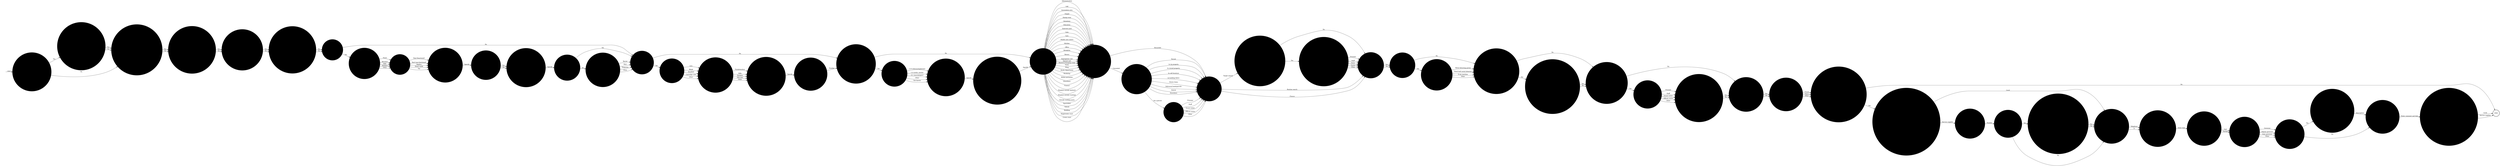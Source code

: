 digraph OLD_FIREARM_ETC {  rankdir=LR;
  node [shape = circle];
  START_NODE [label="", shape=none];
  START_NODE -> 44776 [label = "start"];
  END_NODE [label="END", shape="doublecircle"];
  44123 [label = "How was the item found?", style="filled", color="#DDD"];
  44123 -> 44637 [label = "Target search", style="filled", color="#DDD"];
  44123 -> 44980 [label = "Routine search", style="filled", color="#DDD"];
  44123 -> 44980 [label = "Chance", style="filled", color="#DDD"];
  44160 [label = "What was the country of manufacture of the spray?", style="filled", color="#DDD"];
  44160 -> 44526 [label = "Specify", style="filled", color="#DDD"];
  44172 [label = "Was a chemical incapacitant spray found?", style="filled", color="#DDD"];
  44172 -> 44548 [label = "Yes", style="filled", color="#DDD"];
  44172 -> 44526 [label = "No", style="filled", color="#DDD"];
  44189 [label = "Was the firearm an automatic?", style="filled", color="#DDD"];
  44189 -> 44846 [label = "Yes", style="filled", color="#DDD"];
  44189 -> 44846 [label = "No", style="filled", color="#DDD"];
  44193 [label = "Was the telephone/it system shut down during the incident?", style="filled", color="#DDD"];
  44193 -> 44451 [label = "Yes", style="filled", color="#DDD"];
  44193 -> END_NODE [label = "No", style="filled", color="#DDD"];
  44208 [label = "Is there any suspicion of trafficking?", style="filled", color="#DDD"];
  44208 -> 45049 [label = "Yes", style="filled", color="#DDD"];
  44208 -> 45049 [label = "No", style="filled", color="#DDD"];
  44209 [label = "Was the system re-activated locally or by the service supplier?", style="filled", color="#DDD"];
  44209 -> END_NODE [label = "Local", style="filled", color="#DDD"];
  44209 -> END_NODE [label = "Service supplier", style="filled", color="#DDD"];
  44323 [label = "Describe what was compromised and by whom", style="filled", color="#DDD"];
  44323 -> 44779 [label = "Description", style="filled", color="#DDD"];
  44330 [label = "Has the service supplier been notified of a replacement keyword?", style="filled", color="#DDD"];
  44330 -> 44755 [label = "Yes", style="filled", color="#DDD"];
  44330 -> 44755 [label = "No", style="filled", color="#DDD"];
  44390 [label = "What type of ammunition was found?", style="filled", color="#DDD"];
  44390 -> 44698 [label = "Pistol/revolver", style="filled", color="#DDD"];
  44390 -> 44698 [label = "Rifle", style="filled", color="#DDD"];
  44390 -> 44698 [label = "Shotgun", style="filled", color="#DDD"];
  44390 -> 44698 [label = "Hilti gun", style="filled", color="#DDD"];
  44390 -> 44698 [label = "Other", style="filled", color="#DDD"];
  44398 [label = "What time was the system shut down?", style="filled", color="#DDD"];
  44398 -> 44964 [label = "Enter time", style="filled", color="#DDD"];
  44430 [label = "How many rounds etc were found?", style="filled", color="#DDD"];
  44430 -> 44172 [label = "Number", style="filled", color="#DDD"];
  44446 [label = "Has any person been arrested by the police?", style="filled", color="#DDD"];
  44446 -> 44524 [label = "Yes", style="filled", color="#DDD"];
  44446 -> 44208 [label = "No", style="filled", color="#DDD"];
  44451 [label = "Was the telephone/it system shut down locally or by the service supplier?", style="filled", color="#DDD"];
  44451 -> 44755 [label = "Local", style="filled", color="#DDD"];
  44451 -> 44988 [label = "Service supplier", style="filled", color="#DDD"];
  44455 [label = "What was the source of the information/intelligence?", style="filled", color="#DDD"];
  44455 -> 44980 [label = "Prisoner", style="filled", color="#DDD"];
  44455 -> 44980 [label = "Staff", style="filled", color="#DDD"];
  44455 -> 44980 [label = "Police", style="filled", color="#DDD"];
  44455 -> 44980 [label = "Visitor", style="filled", color="#DDD"];
  44455 -> 44980 [label = "Other", style="filled", color="#DDD"];
  44470 [label = "Was the item concealed/discarded?", style="filled", color="#DDD"];
  44470 -> 45102 [label = "Concealed", style="filled", color="#DDD"];
  44470 -> 44123 [label = "Discarded", style="filled", color="#DDD"];
  44473 [label = "Is there any media interest in this incident?", style="filled", color="#DDD"];
  44473 -> 44676 [label = "Yes", style="filled", color="#DDD"];
  44473 -> 44676 [label = "No", style="filled", color="#DDD"];
  44504 [label = "What was the calibre of the firearm?", style="filled", color="#DDD"];
  44504 -> 44189 [label = "Specify", style="filled", color="#DDD"];
  44513 [label = "Is the incident the subject of a police investigation?", style="filled", color="#DDD"];
  44513 -> 45000 [label = "Yes", style="filled", color="#DDD"];
  44513 -> 45000 [label = "No", style="filled", color="#DDD"];
  44524 [label = "Describe the person arrested", style="filled", color="#DDD"];
  44524 -> 44874 [label = "Prisoner", style="filled", color="#DDD"];
  44524 -> 44874 [label = "Staff", style="filled", color="#DDD"];
  44524 -> 44874 [label = "Social visitor", style="filled", color="#DDD"];
  44524 -> 44874 [label = "Official visitor", style="filled", color="#DDD"];
  44524 -> 44874 [label = "Other", style="filled", color="#DDD"];
  44526 [label = "Where was the item found?", style="filled", color="#DDD"];
  44526 -> 44470 [label = "Administration", style="filled", color="#DDD"];
  44526 -> 44470 [label = "Cell", style="filled", color="#DDD"];
  44526 -> 44470 [label = "Association area", style="filled", color="#DDD"];
  44526 -> 44470 [label = "Chapel", style="filled", color="#DDD"];
  44526 -> 44470 [label = "Dining room", style="filled", color="#DDD"];
  44526 -> 44470 [label = "Dormitory", style="filled", color="#DDD"];
  44526 -> 44470 [label = "Education", style="filled", color="#DDD"];
  44526 -> 44470 [label = "Exercise yard", style="filled", color="#DDD"];
  44526 -> 44470 [label = "Gate", style="filled", color="#DDD"];
  44526 -> 44470 [label = "Gym", style="filled", color="#DDD"];
  44526 -> 44470 [label = "Health care centre", style="filled", color="#DDD"];
  44526 -> 44470 [label = "Kitchen", style="filled", color="#DDD"];
  44526 -> 44470 [label = "Office", style="filled", color="#DDD"];
  44526 -> 44470 [label = "Reception", style="filled", color="#DDD"];
  44526 -> 44470 [label = "Recess", style="filled", color="#DDD"];
  44526 -> 44470 [label = "Segregation unit", style="filled", color="#DDD"];
  44526 -> 44470 [label = "Special unit", style="filled", color="#DDD"];
  44526 -> 44470 [label = "Showers/changing room", style="filled", color="#DDD"];
  44526 -> 44470 [label = "Visits", style="filled", color="#DDD"];
  44526 -> 44470 [label = "Wing", style="filled", color="#DDD"];
  44526 -> 44470 [label = "Works department", style="filled", color="#DDD"];
  44526 -> 44470 [label = "Workshop", style="filled", color="#DDD"];
  44526 -> 44470 [label = "Within perimeter", style="filled", color="#DDD"];
  44526 -> 44470 [label = "Elsewhere", style="filled", color="#DDD"];
  44526 -> 44470 [label = "Funeral", style="filled", color="#DDD"];
  44526 -> 44470 [label = "Hospital outside (patient)", style="filled", color="#DDD"];
  44526 -> 44470 [label = "Hospital outside (visiting)", style="filled", color="#DDD"];
  44526 -> 44470 [label = "Outside working party", style="filled", color="#DDD"];
  44526 -> 44470 [label = "Sportsfield", style="filled", color="#DDD"];
  44526 -> 44470 [label = "Vehicle", style="filled", color="#DDD"];
  44526 -> 44470 [label = "Wedding", style="filled", color="#DDD"];
  44526 -> 44470 [label = "Magistrates court", style="filled", color="#DDD"];
  44526 -> 44470 [label = "Crown court", style="filled", color="#DDD"];
  44548 [label = "Describe the type of spray", style="filled", color="#DDD"];
  44548 -> 44622 [label = "C.N (chloracetopheone)", style="filled", color="#DDD"];
  44548 -> 44622 [label = "C.S (ortho..nitrile)", style="filled", color="#DDD"];
  44548 -> 44622 [label = "O.C (mace/pepper)", style="filled", color="#DDD"];
  44548 -> 44622 [label = "Other", style="filled", color="#DDD"];
  44548 -> 44622 [label = "Not known", style="filled", color="#DDD"];
  44622 [label = "What was the brand name of the spray?", style="filled", color="#DDD"];
  44622 -> 44160 [label = "Specify", style="filled", color="#DDD"];
  44624 [label = "Can items be attributed to a particular prisoner?", style="filled", color="#DDD"];
  44624 -> 44692 [label = "Yes", style="filled", color="#DDD"];
  44624 -> 44446 [label = "No", style="filled", color="#DDD"];
  44637 [label = "Was the search as a result of information/intelligence?", style="filled", color="#DDD"];
  44637 -> 44455 [label = "Yes", style="filled", color="#DDD"];
  44637 -> 44980 [label = "No", style="filled", color="#DDD"];
  44676 [label = "Has the prison service press office been informed?", style="filled", color="#DDD"];
  44676 -> 45026 [label = "Yes", style="filled", color="#DDD"];
  44676 -> 45026 [label = "No", style="filled", color="#DDD"];
  44692 [label = "Has the prisoner been entered on the inmate involvement?", style="filled", color="#DDD"];
  44692 -> 44446 [label = "Yes", style="filled", color="#DDD"];
  44692 -> 44446 [label = "No", style="filled", color="#DDD"];
  44698 [label = "What was the calibre of the ammunition?", style="filled", color="#DDD"];
  44698 -> 44430 [label = "Specify", style="filled", color="#DDD"];
  44703 [label = "Was ammunition found?", style="filled", color="#DDD"];
  44703 -> 44870 [label = "Yes", style="filled", color="#DDD"];
  44703 -> 44172 [label = "No", style="filled", color="#DDD"];
  44755 [label = "Indicate the nature of the shut down", style="filled", color="#DDD"];
  44755 -> 44398 [label = "Telephony", style="filled", color="#DDD"];
  44755 -> 44398 [label = "It", style="filled", color="#DDD"];
  44776 [label = "Were the police informed of the incident?", style="filled", color="#DDD"];
  44776 -> 44513 [label = "Yes", style="filled", color="#DDD"];
  44776 -> 45000 [label = "No", style="filled", color="#DDD"];
  44779 [label = "When was the system re-activated?", style="filled", color="#DDD"];
  44779 -> 44209 [label = "Enter comment and date", style="filled", color="#DDD"];
  44820 [label = "Was the system compromised?", style="filled", color="#DDD"];
  44820 -> 44323 [label = "Yes", style="filled", color="#DDD"];
  44820 -> 44779 [label = "No", style="filled", color="#DDD"];
  44827 [label = "What parts of a firearm were found?", style="filled", color="#DDD"];
  44827 -> 44703 [label = "Barrel", style="filled", color="#DDD"];
  44827 -> 44703 [label = "Butt", style="filled", color="#DDD"];
  44827 -> 44703 [label = "Magazine", style="filled", color="#DDD"];
  44827 -> 44703 [label = "Other", style="filled", color="#DDD"];
  44832 [label = "Was the keyword requested?", style="filled", color="#DDD"];
  44832 -> 44330 [label = "Yes", style="filled", color="#DDD"];
  44832 -> 44755 [label = "No", style="filled", color="#DDD"];
  44846 [label = "What was the name of the manufacturer?", style="filled", color="#DDD"];
  44846 -> 45001 [label = "Specify", style="filled", color="#DDD"];
  44870 [label = "Describe the ammunition", style="filled", color="#DDD"];
  44870 -> 44390 [label = "Live", style="filled", color="#DDD"];
  44870 -> 44390 [label = "Blank", style="filled", color="#DDD"];
  44870 -> 44390 [label = "Disabled", style="filled", color="#DDD"];
  44870 -> 44390 [label = "Cartridge case", style="filled", color="#DDD"];
  44870 -> 44390 [label = "Other", style="filled", color="#DDD"];
  44874 [label = "Has any prosecution taken place or is any pending?", style="filled", color="#DDD"];
  44874 -> 44208 [label = "Yes", style="filled", color="#DDD"];
  44874 -> 44208 [label = "No", style="filled", color="#DDD"];
  44907 [label = "Who authorised the shut down?", style="filled", color="#DDD"];
  44907 -> 44820 [label = "Governor", style="filled", color="#DDD"];
  44907 -> 44820 [label = "Deputy governor", style="filled", color="#DDD"];
  44907 -> 44820 [label = "Duty governor", style="filled", color="#DDD"];
  44907 -> 44820 [label = "Other", style="filled", color="#DDD"];
  44922 [label = "Which detection aids were used?", style="filled", color="#DDD"];
  44922 -> 44624 [label = "Metal detecting portal", style="filled", color="#DDD"];
  44922 -> 44624 [label = "Hand held metal detector", style="filled", color="#DDD"];
  44922 -> 44624 [label = "X-ray machine", style="filled", color="#DDD"];
  44922 -> 44624 [label = "Other", style="filled", color="#DDD"];
  44928 [label = "Were detection aids used?", style="filled", color="#DDD"];
  44928 -> 44922 [label = "Yes", style="filled", color="#DDD"];
  44928 -> 44624 [label = "No", style="filled", color="#DDD"];
  44964 [label = "Was this a full or partial shut down?", style="filled", color="#DDD"];
  44964 -> 44907 [label = "Full", style="filled", color="#DDD"];
  44964 -> 44907 [label = "Partial", style="filled", color="#DDD"];
  44980 [label = "Were specialist dogs used?", style="filled", color="#DDD"];
  44980 -> 44928 [label = "Yes", style="filled", color="#DDD"];
  44980 -> 44928 [label = "No", style="filled", color="#DDD"];
  44988 [label = "Quote the vantive case number", style="filled", color="#DDD"];
  44988 -> 44832 [label = "Number", style="filled", color="#DDD"];
  45000 [label = "Is the incident the subject of an internal investigation?", style="filled", color="#DDD"];
  45000 -> 45005 [label = "Yes", style="filled", color="#DDD"];
  45000 -> 45005 [label = "No", style="filled", color="#DDD"];
  45001 [label = "Was the firearm complete?", style="filled", color="#DDD"];
  45001 -> 44703 [label = "Yes", style="filled", color="#DDD"];
  45001 -> 44827 [label = "No", style="filled", color="#DDD"];
  45005 [label = "Is any member of staff facing disciplinary charges?", style="filled", color="#DDD"];
  45005 -> 44473 [label = "Yes", style="filled", color="#DDD"];
  45005 -> 44473 [label = "No", style="filled", color="#DDD"];
  45026 [label = "Was a firearm found?", style="filled", color="#DDD"];
  45026 -> 45029 [label = "Yes", style="filled", color="#DDD"];
  45026 -> 44703 [label = "No", style="filled", color="#DDD"];
  45029 [label = "What type of firearm was found?", style="filled", color="#DDD"];
  45029 -> 45119 [label = "Pistol", style="filled", color="#DDD"];
  45029 -> 45119 [label = "Revolver", style="filled", color="#DDD"];
  45029 -> 45119 [label = "Rifle", style="filled", color="#DDD"];
  45029 -> 45119 [label = "Shotgun", style="filled", color="#DDD"];
  45029 -> 45119 [label = "Other", style="filled", color="#DDD"];
  45049 [label = "Who now has custody of the items?", style="filled", color="#DDD"];
  45049 -> 44193 [label = "Prison", style="filled", color="#DDD"];
  45049 -> 44193 [label = "Police", style="filled", color="#DDD"];
  45049 -> 44193 [label = "Other", style="filled", color="#DDD"];
  45056 [label = "Describe the person", style="filled", color="#DDD"];
  45056 -> 44123 [label = "Prisoner", style="filled", color="#DDD"];
  45056 -> 44123 [label = "Staff", style="filled", color="#DDD"];
  45056 -> 44123 [label = "Social visitor", style="filled", color="#DDD"];
  45056 -> 44123 [label = "Official visitor", style="filled", color="#DDD"];
  45056 -> 44123 [label = "Other", style="filled", color="#DDD"];
  45102 [label = "Where was the item concealed?", style="filled", color="#DDD"];
  45102 -> 45056 [label = "On a person", style="filled", color="#DDD"];
  45102 -> 44123 [label = "Buried", style="filled", color="#DDD"];
  45102 -> 44123 [label = "In i/p property", style="filled", color="#DDD"];
  45102 -> 44123 [label = "In stored property", style="filled", color="#DDD"];
  45102 -> 44123 [label = "In cell furniture", style="filled", color="#DDD"];
  45102 -> 44123 [label = "In building fabric", style="filled", color="#DDD"];
  45102 -> 44123 [label = "Stores items", style="filled", color="#DDD"];
  45102 -> 44123 [label = "Delivered foods/parcels", style="filled", color="#DDD"];
  45102 -> 44123 [label = "Vehicle", style="filled", color="#DDD"];
  45102 -> 44123 [label = "Elsewhere", style="filled", color="#DDD"];
  45119 [label = "Describe the firearm", style="filled", color="#DDD"];
  45119 -> 44504 [label = "Real (functional)", style="filled", color="#DDD"];
  45119 -> 44504 [label = "Real (non-functional)", style="filled", color="#DDD"];
  45119 -> 44504 [label = "Replica", style="filled", color="#DDD"];
  45119 -> 44504 [label = "Home made", style="filled", color="#DDD"];
  45119 -> 44504 [label = "Toy", style="filled", color="#DDD"];
}
